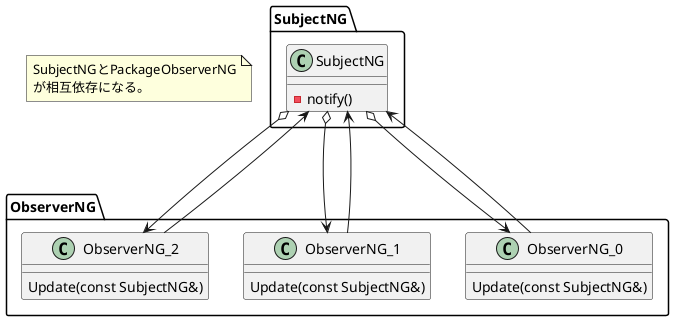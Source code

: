 @startuml
scale max 700 width

package "SubjectNG" as SubjectNG_Pkg {
    class SubjectNG {
        -notify()
    }
}

package ObserverNG {
    class ObserverNG_2 {
        Update(const SubjectNG&)
    }

    class ObserverNG_1 {
        Update(const SubjectNG&)
    }

    class ObserverNG_0 {
        Update(const SubjectNG&)
    }
}

SubjectNG o-down->   ObserverNG_0
SubjectNG o-down->   ObserverNG_1
SubjectNG o-down->   ObserverNG_2

ObserverNG_0 -up-->   SubjectNG
ObserverNG_1 -up-->   SubjectNG
ObserverNG_2 -up-->   SubjectNG

note as N
SubjectNGとPackageObserverNG
が相互依存になる。
end note

@enduml



